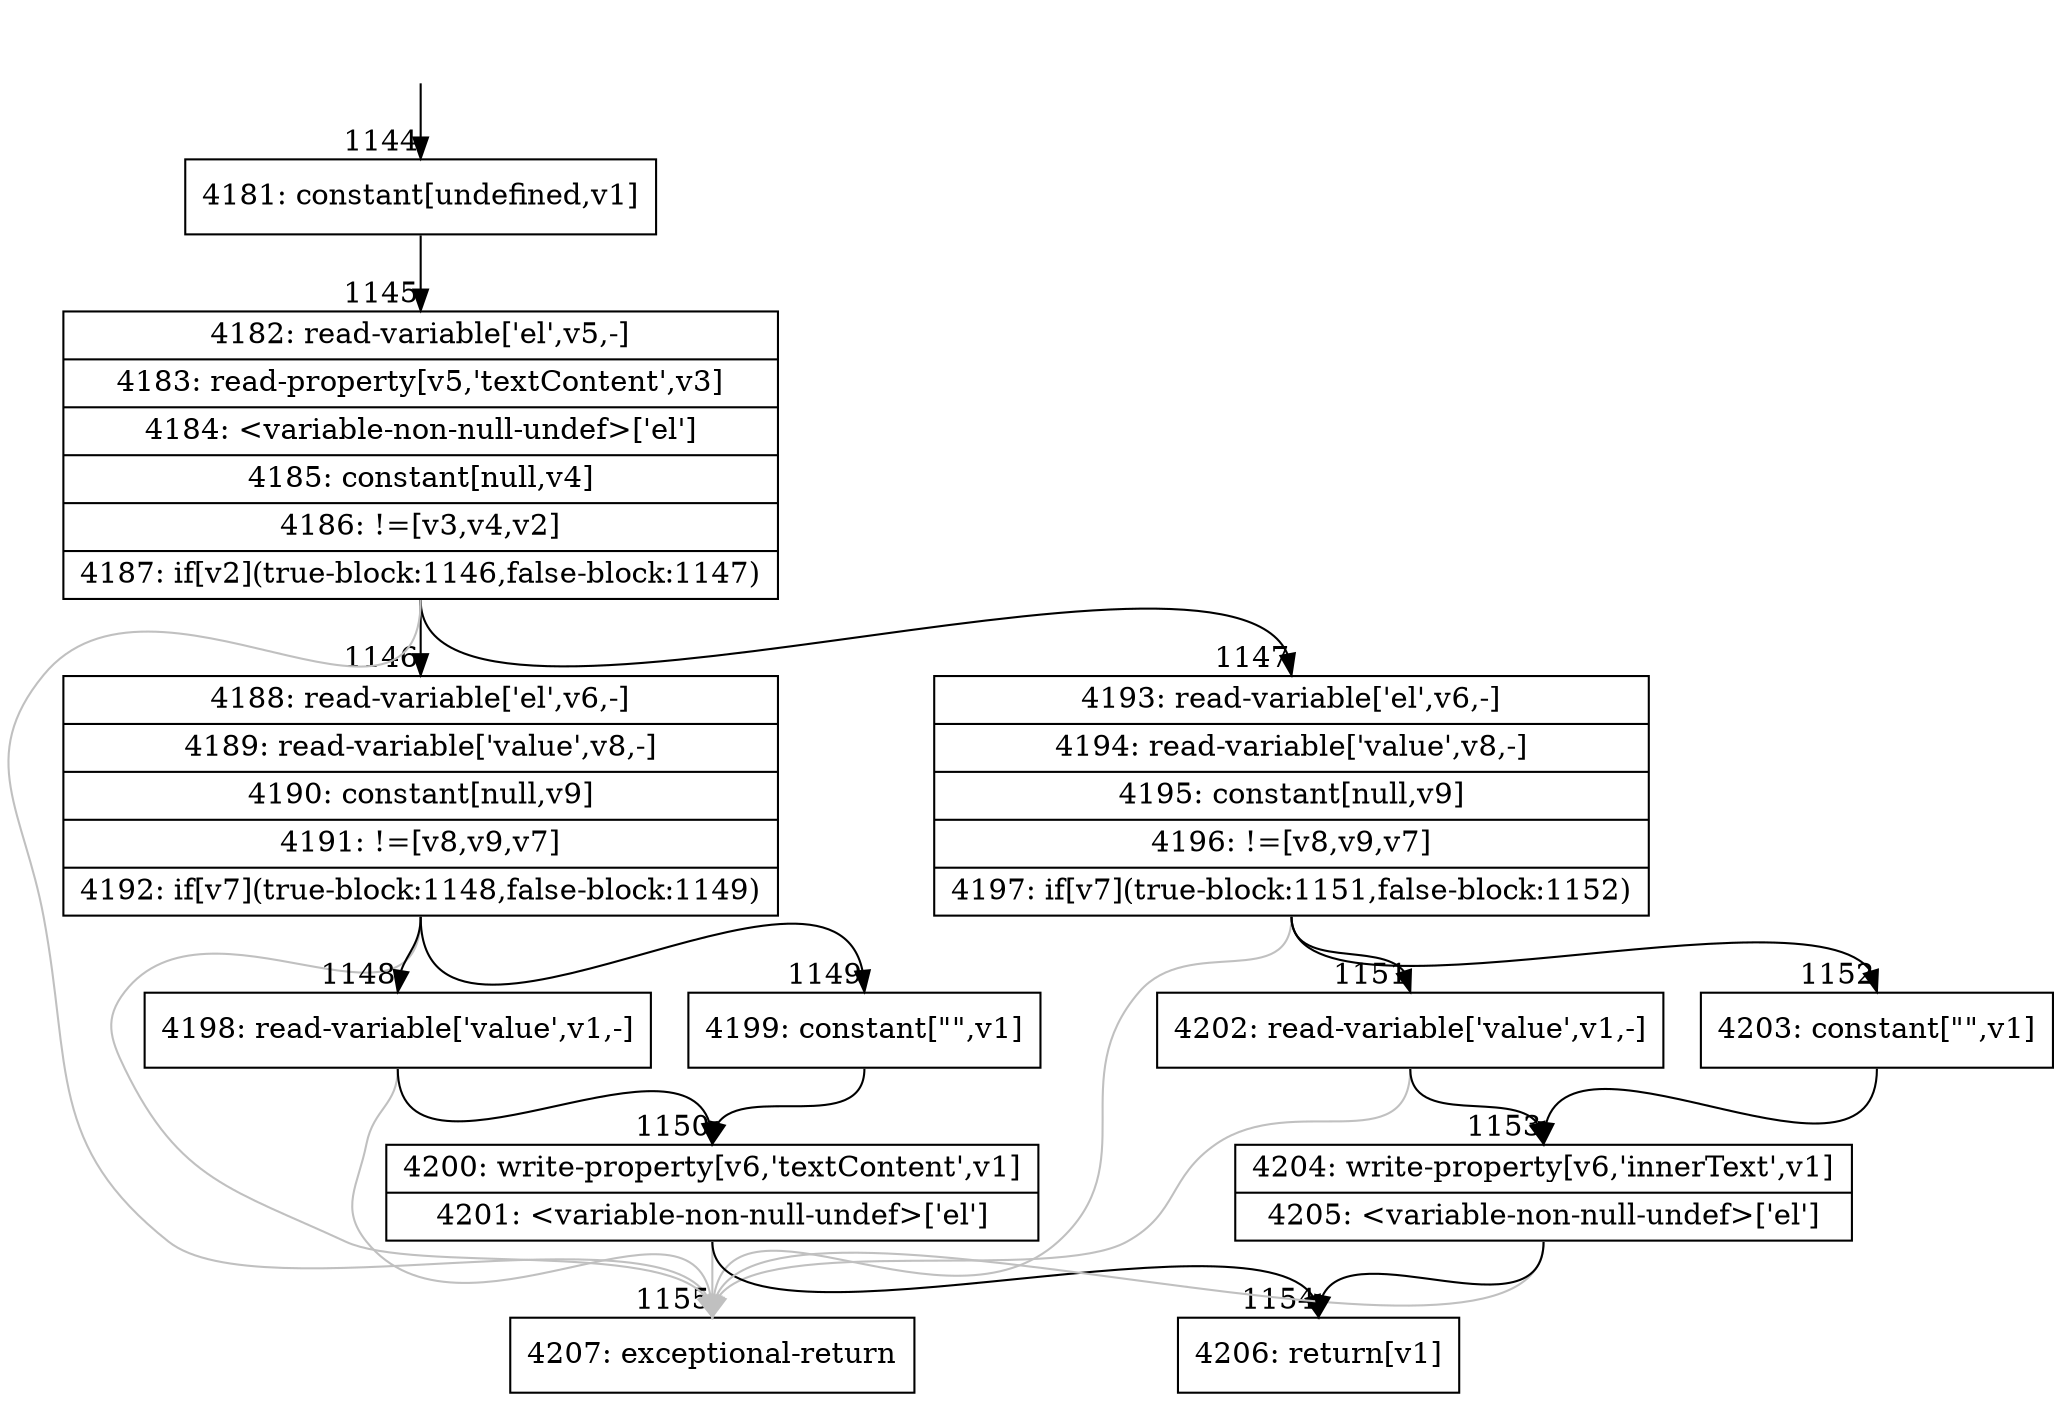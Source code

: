 digraph {
rankdir="TD"
BB_entry84[shape=none,label=""];
BB_entry84 -> BB1144 [tailport=s, headport=n, headlabel="    1144"]
BB1144 [shape=record label="{4181: constant[undefined,v1]}" ] 
BB1144 -> BB1145 [tailport=s, headport=n, headlabel="      1145"]
BB1145 [shape=record label="{4182: read-variable['el',v5,-]|4183: read-property[v5,'textContent',v3]|4184: \<variable-non-null-undef\>['el']|4185: constant[null,v4]|4186: !=[v3,v4,v2]|4187: if[v2](true-block:1146,false-block:1147)}" ] 
BB1145 -> BB1146 [tailport=s, headport=n, headlabel="      1146"]
BB1145 -> BB1147 [tailport=s, headport=n, headlabel="      1147"]
BB1145 -> BB1155 [tailport=s, headport=n, color=gray, headlabel="      1155"]
BB1146 [shape=record label="{4188: read-variable['el',v6,-]|4189: read-variable['value',v8,-]|4190: constant[null,v9]|4191: !=[v8,v9,v7]|4192: if[v7](true-block:1148,false-block:1149)}" ] 
BB1146 -> BB1148 [tailport=s, headport=n, headlabel="      1148"]
BB1146 -> BB1149 [tailport=s, headport=n, headlabel="      1149"]
BB1146 -> BB1155 [tailport=s, headport=n, color=gray]
BB1147 [shape=record label="{4193: read-variable['el',v6,-]|4194: read-variable['value',v8,-]|4195: constant[null,v9]|4196: !=[v8,v9,v7]|4197: if[v7](true-block:1151,false-block:1152)}" ] 
BB1147 -> BB1151 [tailport=s, headport=n, headlabel="      1151"]
BB1147 -> BB1152 [tailport=s, headport=n, headlabel="      1152"]
BB1147 -> BB1155 [tailport=s, headport=n, color=gray]
BB1148 [shape=record label="{4198: read-variable['value',v1,-]}" ] 
BB1148 -> BB1150 [tailport=s, headport=n, headlabel="      1150"]
BB1148 -> BB1155 [tailport=s, headport=n, color=gray]
BB1149 [shape=record label="{4199: constant[\"\",v1]}" ] 
BB1149 -> BB1150 [tailport=s, headport=n]
BB1150 [shape=record label="{4200: write-property[v6,'textContent',v1]|4201: \<variable-non-null-undef\>['el']}" ] 
BB1150 -> BB1154 [tailport=s, headport=n, headlabel="      1154"]
BB1150 -> BB1155 [tailport=s, headport=n, color=gray]
BB1151 [shape=record label="{4202: read-variable['value',v1,-]}" ] 
BB1151 -> BB1153 [tailport=s, headport=n, headlabel="      1153"]
BB1151 -> BB1155 [tailport=s, headport=n, color=gray]
BB1152 [shape=record label="{4203: constant[\"\",v1]}" ] 
BB1152 -> BB1153 [tailport=s, headport=n]
BB1153 [shape=record label="{4204: write-property[v6,'innerText',v1]|4205: \<variable-non-null-undef\>['el']}" ] 
BB1153 -> BB1154 [tailport=s, headport=n]
BB1153 -> BB1155 [tailport=s, headport=n, color=gray]
BB1154 [shape=record label="{4206: return[v1]}" ] 
BB1155 [shape=record label="{4207: exceptional-return}" ] 
//#$~ 924
}
